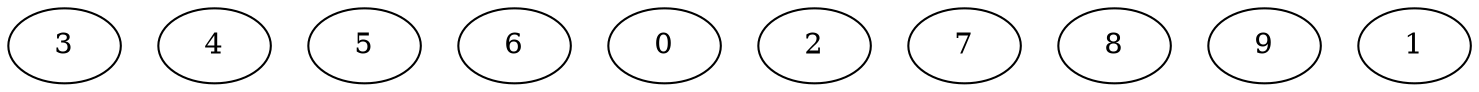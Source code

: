 digraph Independent_Nodes_10_WeightType_Random {
	graph ["Duplicate states"=0,
		GraphType=Independent,
		"Max states in OPEN"=0,
		Modes="120000ms; topo-ordered tasks, ; Pruning: task equivalence, fixed order ready list, ; F-value: ; Optimisation: best schedule length (\
SL) optimisation on equal, ",
		NumberOfTasks=10,
		"Pruned using list schedule length"=68,
		"States removed from OPEN"=0,
		TargetSystem="Homogeneous-2",
		"Time to schedule (ms)"=104,
		"Total idle time"=0,
		"Total schedule length"=26,
		"Total sequential time"=51,
		"Total states created"=158
	];
	3	["Finish time"=9,
		Processor=0,
		"Start time"=0,
		Weight=9];
	4	["Finish time"=8,
		Processor=1,
		"Start time"=0,
		Weight=8];
	5	["Finish time"=15,
		Processor=1,
		"Start time"=8,
		Weight=7];
	6	["Finish time"=15,
		Processor=0,
		"Start time"=9,
		Weight=6];
	0	["Finish time"=20,
		Processor=0,
		"Start time"=15,
		Weight=5];
	2	["Finish time"=19,
		Processor=1,
		"Start time"=15,
		Weight=4];
	7	["Finish time"=23,
		Processor=1,
		"Start time"=19,
		Weight=4];
	8	["Finish time"=23,
		Processor=0,
		"Start time"=20,
		Weight=3];
	9	["Finish time"=26,
		Processor=0,
		"Start time"=23,
		Weight=3];
	1	["Finish time"=25,
		Processor=1,
		"Start time"=23,
		Weight=2];
}
